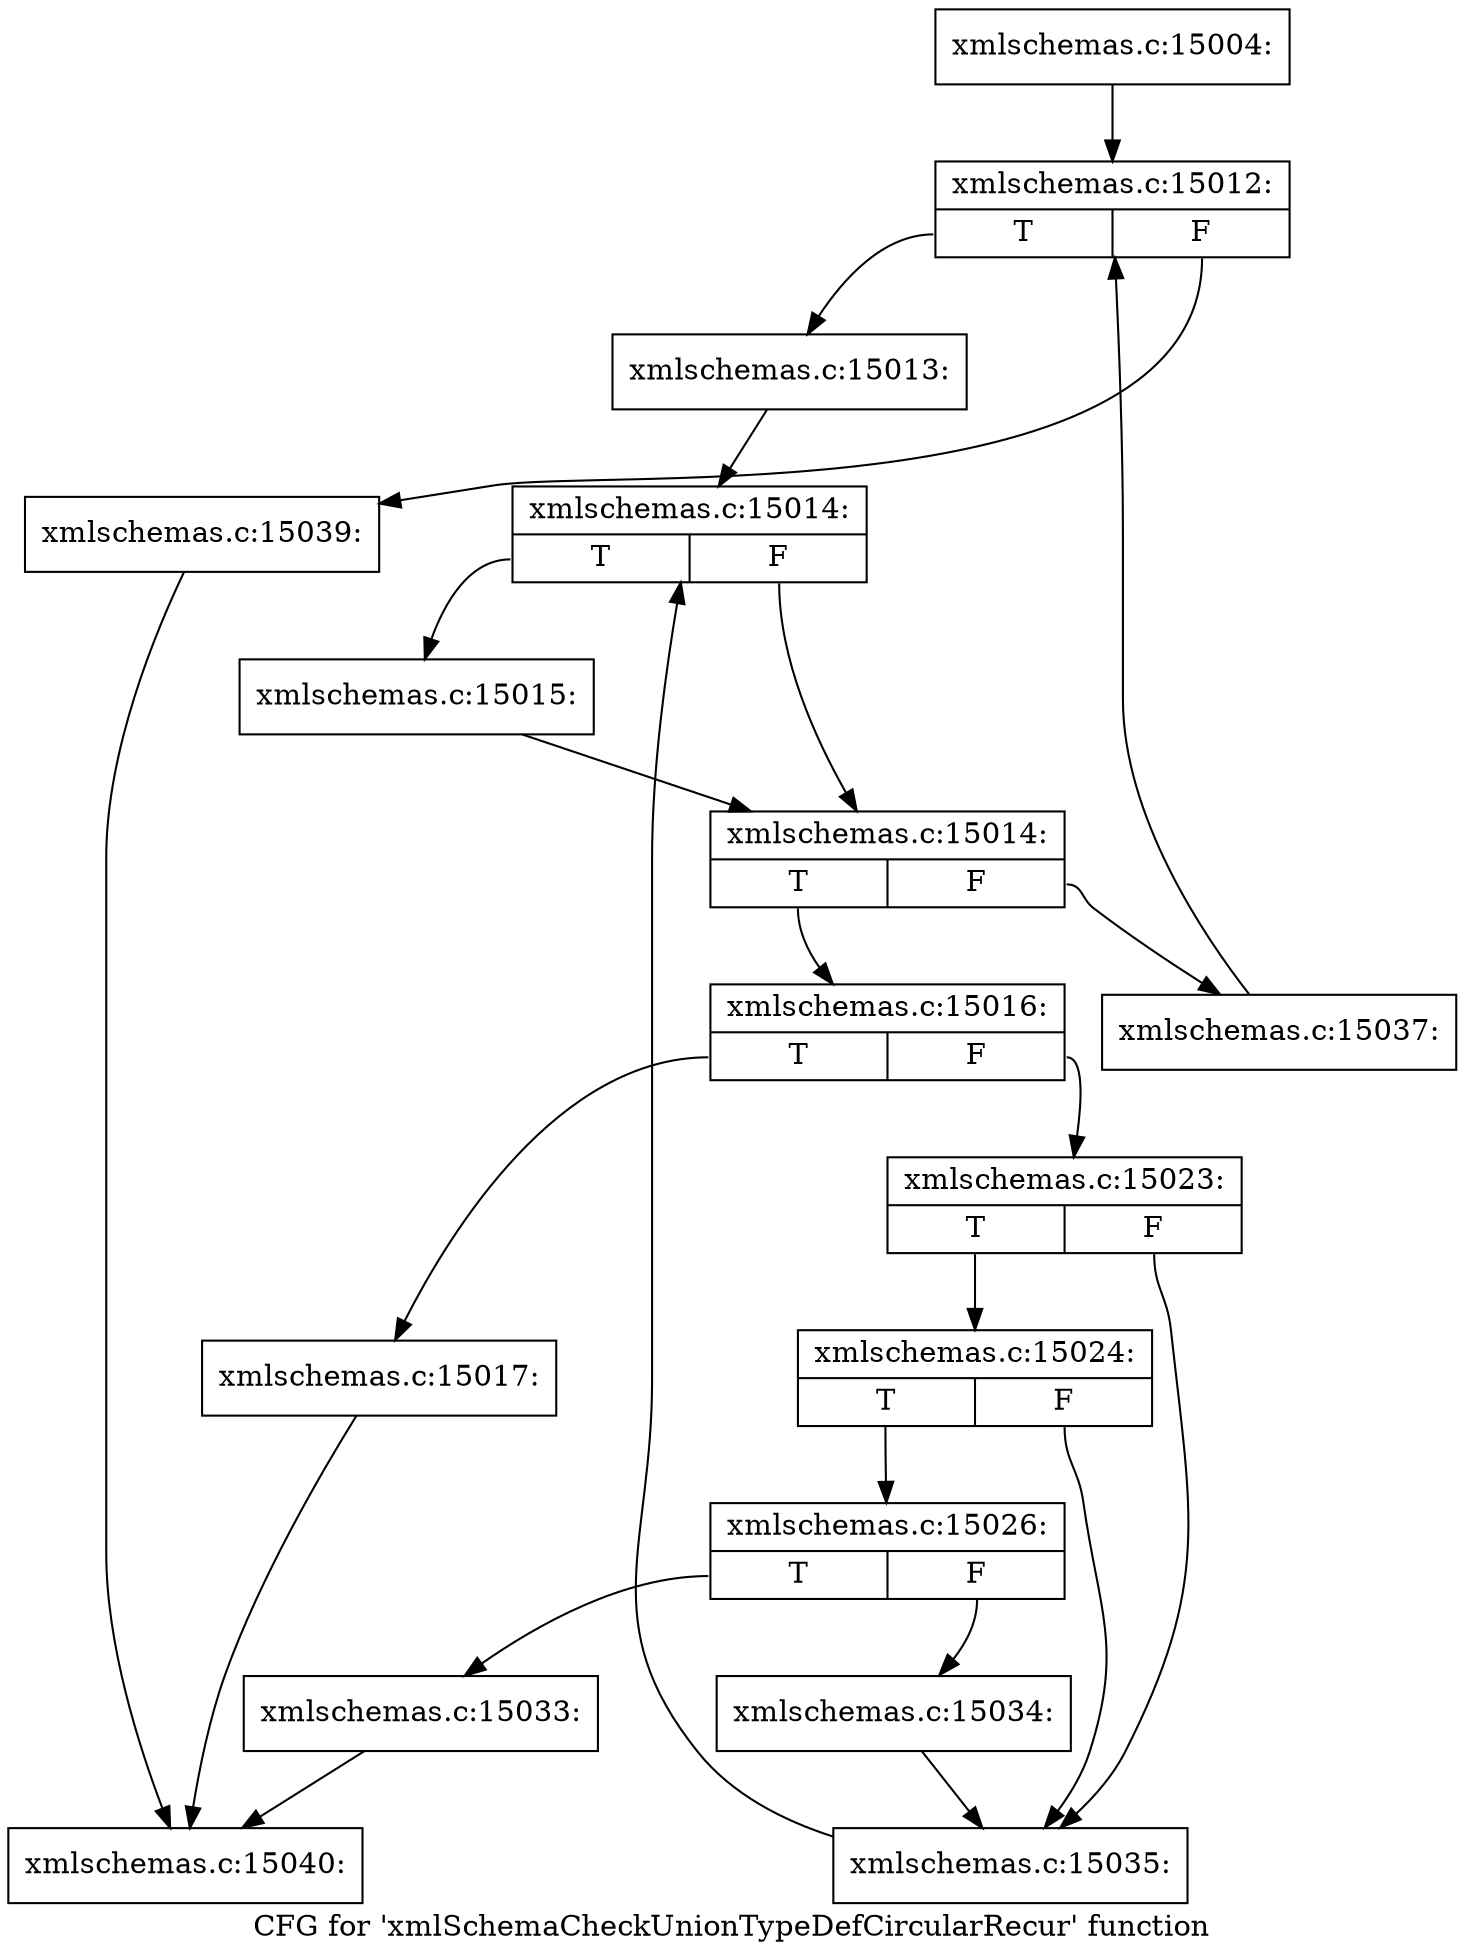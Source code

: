 digraph "CFG for 'xmlSchemaCheckUnionTypeDefCircularRecur' function" {
	label="CFG for 'xmlSchemaCheckUnionTypeDefCircularRecur' function";

	Node0x55d0263bda60 [shape=record,label="{xmlschemas.c:15004:}"];
	Node0x55d0263bda60 -> Node0x55d0263c02d0;
	Node0x55d0263c02d0 [shape=record,label="{xmlschemas.c:15012:|{<s0>T|<s1>F}}"];
	Node0x55d0263c02d0:s0 -> Node0x55d0263c06d0;
	Node0x55d0263c02d0:s1 -> Node0x55d0263c04f0;
	Node0x55d0263c06d0 [shape=record,label="{xmlschemas.c:15013:}"];
	Node0x55d0263c06d0 -> Node0x55d0263c0930;
	Node0x55d0263c0930 [shape=record,label="{xmlschemas.c:15014:|{<s0>T|<s1>F}}"];
	Node0x55d0263c0930:s0 -> Node0x55d0263c0c20;
	Node0x55d0263c0930:s1 -> Node0x55d0263c0bd0;
	Node0x55d0263c0c20 [shape=record,label="{xmlschemas.c:15015:}"];
	Node0x55d0263c0c20 -> Node0x55d0263c0bd0;
	Node0x55d0263c0bd0 [shape=record,label="{xmlschemas.c:15014:|{<s0>T|<s1>F}}"];
	Node0x55d0263c0bd0:s0 -> Node0x55d0263c1150;
	Node0x55d0263c0bd0:s1 -> Node0x55d0263c0b50;
	Node0x55d0263c1150 [shape=record,label="{xmlschemas.c:15016:|{<s0>T|<s1>F}}"];
	Node0x55d0263c1150:s0 -> Node0x55d0263c1300;
	Node0x55d0263c1150:s1 -> Node0x55d0263c1350;
	Node0x55d0263c1300 [shape=record,label="{xmlschemas.c:15017:}"];
	Node0x55d0263c1300 -> Node0x55d0263bdab0;
	Node0x55d0263c1350 [shape=record,label="{xmlschemas.c:15023:|{<s0>T|<s1>F}}"];
	Node0x55d0263c1350:s0 -> Node0x55d0263c1ee0;
	Node0x55d0263c1350:s1 -> Node0x55d0263c1e90;
	Node0x55d0263c1ee0 [shape=record,label="{xmlschemas.c:15024:|{<s0>T|<s1>F}}"];
	Node0x55d0263c1ee0:s0 -> Node0x55d0263c1e40;
	Node0x55d0263c1ee0:s1 -> Node0x55d0263c1e90;
	Node0x55d0263c1e40 [shape=record,label="{xmlschemas.c:15026:|{<s0>T|<s1>F}}"];
	Node0x55d0263c1e40:s0 -> Node0x55d0263c3ac0;
	Node0x55d0263c1e40:s1 -> Node0x55d0263c3b10;
	Node0x55d0263c3ac0 [shape=record,label="{xmlschemas.c:15033:}"];
	Node0x55d0263c3ac0 -> Node0x55d0263bdab0;
	Node0x55d0263c3b10 [shape=record,label="{xmlschemas.c:15034:}"];
	Node0x55d0263c3b10 -> Node0x55d0263c1e90;
	Node0x55d0263c1e90 [shape=record,label="{xmlschemas.c:15035:}"];
	Node0x55d0263c1e90 -> Node0x55d0263c0930;
	Node0x55d0263c0b50 [shape=record,label="{xmlschemas.c:15037:}"];
	Node0x55d0263c0b50 -> Node0x55d0263c02d0;
	Node0x55d0263c04f0 [shape=record,label="{xmlschemas.c:15039:}"];
	Node0x55d0263c04f0 -> Node0x55d0263bdab0;
	Node0x55d0263bdab0 [shape=record,label="{xmlschemas.c:15040:}"];
}
